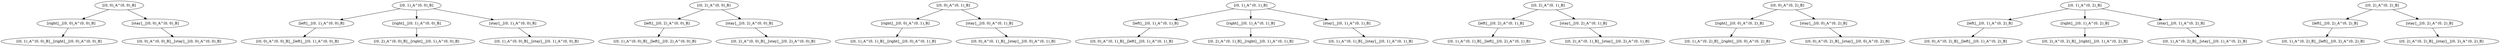strict digraph  {
"[(0, 0)_A^(0, 0)_B]";
"[right]__[(0, 0)_A^(0, 0)_B]";
"[(0, 1)_A^(0, 0)_B]__[right]__[(0, 0)_A^(0, 0)_B]";
"[stay]__[(0, 0)_A^(0, 0)_B]";
"[(0, 0)_A^(0, 0)_B]__[stay]__[(0, 0)_A^(0, 0)_B]";
"[(0, 1)_A^(0, 0)_B]";
"[left]__[(0, 1)_A^(0, 0)_B]";
"[(0, 0)_A^(0, 0)_B]__[left]__[(0, 1)_A^(0, 0)_B]";
"[right]__[(0, 1)_A^(0, 0)_B]";
"[(0, 2)_A^(0, 0)_B]__[right]__[(0, 1)_A^(0, 0)_B]";
"[stay]__[(0, 1)_A^(0, 0)_B]";
"[(0, 1)_A^(0, 0)_B]__[stay]__[(0, 1)_A^(0, 0)_B]";
"[(0, 2)_A^(0, 0)_B]";
"[left]__[(0, 2)_A^(0, 0)_B]";
"[(0, 1)_A^(0, 0)_B]__[left]__[(0, 2)_A^(0, 0)_B]";
"[stay]__[(0, 2)_A^(0, 0)_B]";
"[(0, 2)_A^(0, 0)_B]__[stay]__[(0, 2)_A^(0, 0)_B]";
"[(0, 0)_A^(0, 1)_B]";
"[right]__[(0, 0)_A^(0, 1)_B]";
"[(0, 1)_A^(0, 1)_B]__[right]__[(0, 0)_A^(0, 1)_B]";
"[stay]__[(0, 0)_A^(0, 1)_B]";
"[(0, 0)_A^(0, 1)_B]__[stay]__[(0, 0)_A^(0, 1)_B]";
"[(0, 1)_A^(0, 1)_B]";
"[left]__[(0, 1)_A^(0, 1)_B]";
"[(0, 0)_A^(0, 1)_B]__[left]__[(0, 1)_A^(0, 1)_B]";
"[right]__[(0, 1)_A^(0, 1)_B]";
"[(0, 2)_A^(0, 1)_B]__[right]__[(0, 1)_A^(0, 1)_B]";
"[stay]__[(0, 1)_A^(0, 1)_B]";
"[(0, 1)_A^(0, 1)_B]__[stay]__[(0, 1)_A^(0, 1)_B]";
"[(0, 2)_A^(0, 1)_B]";
"[left]__[(0, 2)_A^(0, 1)_B]";
"[(0, 1)_A^(0, 1)_B]__[left]__[(0, 2)_A^(0, 1)_B]";
"[stay]__[(0, 2)_A^(0, 1)_B]";
"[(0, 2)_A^(0, 1)_B]__[stay]__[(0, 2)_A^(0, 1)_B]";
"[(0, 0)_A^(0, 2)_B]";
"[right]__[(0, 0)_A^(0, 2)_B]";
"[(0, 1)_A^(0, 2)_B]__[right]__[(0, 0)_A^(0, 2)_B]";
"[stay]__[(0, 0)_A^(0, 2)_B]";
"[(0, 0)_A^(0, 2)_B]__[stay]__[(0, 0)_A^(0, 2)_B]";
"[(0, 1)_A^(0, 2)_B]";
"[left]__[(0, 1)_A^(0, 2)_B]";
"[(0, 0)_A^(0, 2)_B]__[left]__[(0, 1)_A^(0, 2)_B]";
"[right]__[(0, 1)_A^(0, 2)_B]";
"[(0, 2)_A^(0, 2)_B]__[right]__[(0, 1)_A^(0, 2)_B]";
"[stay]__[(0, 1)_A^(0, 2)_B]";
"[(0, 1)_A^(0, 2)_B]__[stay]__[(0, 1)_A^(0, 2)_B]";
"[(0, 2)_A^(0, 2)_B]";
"[left]__[(0, 2)_A^(0, 2)_B]";
"[(0, 1)_A^(0, 2)_B]__[left]__[(0, 2)_A^(0, 2)_B]";
"[stay]__[(0, 2)_A^(0, 2)_B]";
"[(0, 2)_A^(0, 2)_B]__[stay]__[(0, 2)_A^(0, 2)_B]";
"[(0, 0)_A^(0, 0)_B]" -> "[right]__[(0, 0)_A^(0, 0)_B]";
"[(0, 0)_A^(0, 0)_B]" -> "[stay]__[(0, 0)_A^(0, 0)_B]";
"[right]__[(0, 0)_A^(0, 0)_B]" -> "[(0, 1)_A^(0, 0)_B]__[right]__[(0, 0)_A^(0, 0)_B]"  [weight="1.0"];
"[stay]__[(0, 0)_A^(0, 0)_B]" -> "[(0, 0)_A^(0, 0)_B]__[stay]__[(0, 0)_A^(0, 0)_B]"  [weight="1.0"];
"[(0, 1)_A^(0, 0)_B]" -> "[left]__[(0, 1)_A^(0, 0)_B]";
"[(0, 1)_A^(0, 0)_B]" -> "[right]__[(0, 1)_A^(0, 0)_B]";
"[(0, 1)_A^(0, 0)_B]" -> "[stay]__[(0, 1)_A^(0, 0)_B]";
"[left]__[(0, 1)_A^(0, 0)_B]" -> "[(0, 0)_A^(0, 0)_B]__[left]__[(0, 1)_A^(0, 0)_B]"  [weight="1.0"];
"[right]__[(0, 1)_A^(0, 0)_B]" -> "[(0, 2)_A^(0, 0)_B]__[right]__[(0, 1)_A^(0, 0)_B]"  [weight="1.0"];
"[stay]__[(0, 1)_A^(0, 0)_B]" -> "[(0, 1)_A^(0, 0)_B]__[stay]__[(0, 1)_A^(0, 0)_B]"  [weight="1.0"];
"[(0, 2)_A^(0, 0)_B]" -> "[left]__[(0, 2)_A^(0, 0)_B]";
"[(0, 2)_A^(0, 0)_B]" -> "[stay]__[(0, 2)_A^(0, 0)_B]";
"[left]__[(0, 2)_A^(0, 0)_B]" -> "[(0, 1)_A^(0, 0)_B]__[left]__[(0, 2)_A^(0, 0)_B]"  [weight="1.0"];
"[stay]__[(0, 2)_A^(0, 0)_B]" -> "[(0, 2)_A^(0, 0)_B]__[stay]__[(0, 2)_A^(0, 0)_B]"  [weight="1.0"];
"[(0, 0)_A^(0, 1)_B]" -> "[right]__[(0, 0)_A^(0, 1)_B]";
"[(0, 0)_A^(0, 1)_B]" -> "[stay]__[(0, 0)_A^(0, 1)_B]";
"[right]__[(0, 0)_A^(0, 1)_B]" -> "[(0, 1)_A^(0, 1)_B]__[right]__[(0, 0)_A^(0, 1)_B]"  [weight="1.0"];
"[stay]__[(0, 0)_A^(0, 1)_B]" -> "[(0, 0)_A^(0, 1)_B]__[stay]__[(0, 0)_A^(0, 1)_B]"  [weight="1.0"];
"[(0, 1)_A^(0, 1)_B]" -> "[left]__[(0, 1)_A^(0, 1)_B]";
"[(0, 1)_A^(0, 1)_B]" -> "[right]__[(0, 1)_A^(0, 1)_B]";
"[(0, 1)_A^(0, 1)_B]" -> "[stay]__[(0, 1)_A^(0, 1)_B]";
"[left]__[(0, 1)_A^(0, 1)_B]" -> "[(0, 0)_A^(0, 1)_B]__[left]__[(0, 1)_A^(0, 1)_B]"  [weight="1.0"];
"[right]__[(0, 1)_A^(0, 1)_B]" -> "[(0, 2)_A^(0, 1)_B]__[right]__[(0, 1)_A^(0, 1)_B]"  [weight="1.0"];
"[stay]__[(0, 1)_A^(0, 1)_B]" -> "[(0, 1)_A^(0, 1)_B]__[stay]__[(0, 1)_A^(0, 1)_B]"  [weight="1.0"];
"[(0, 2)_A^(0, 1)_B]" -> "[left]__[(0, 2)_A^(0, 1)_B]";
"[(0, 2)_A^(0, 1)_B]" -> "[stay]__[(0, 2)_A^(0, 1)_B]";
"[left]__[(0, 2)_A^(0, 1)_B]" -> "[(0, 1)_A^(0, 1)_B]__[left]__[(0, 2)_A^(0, 1)_B]"  [weight="1.0"];
"[stay]__[(0, 2)_A^(0, 1)_B]" -> "[(0, 2)_A^(0, 1)_B]__[stay]__[(0, 2)_A^(0, 1)_B]"  [weight="1.0"];
"[(0, 0)_A^(0, 2)_B]" -> "[right]__[(0, 0)_A^(0, 2)_B]";
"[(0, 0)_A^(0, 2)_B]" -> "[stay]__[(0, 0)_A^(0, 2)_B]";
"[right]__[(0, 0)_A^(0, 2)_B]" -> "[(0, 1)_A^(0, 2)_B]__[right]__[(0, 0)_A^(0, 2)_B]"  [weight="1.0"];
"[stay]__[(0, 0)_A^(0, 2)_B]" -> "[(0, 0)_A^(0, 2)_B]__[stay]__[(0, 0)_A^(0, 2)_B]"  [weight="1.0"];
"[(0, 1)_A^(0, 2)_B]" -> "[left]__[(0, 1)_A^(0, 2)_B]";
"[(0, 1)_A^(0, 2)_B]" -> "[right]__[(0, 1)_A^(0, 2)_B]";
"[(0, 1)_A^(0, 2)_B]" -> "[stay]__[(0, 1)_A^(0, 2)_B]";
"[left]__[(0, 1)_A^(0, 2)_B]" -> "[(0, 0)_A^(0, 2)_B]__[left]__[(0, 1)_A^(0, 2)_B]"  [weight="1.0"];
"[right]__[(0, 1)_A^(0, 2)_B]" -> "[(0, 2)_A^(0, 2)_B]__[right]__[(0, 1)_A^(0, 2)_B]"  [weight="1.0"];
"[stay]__[(0, 1)_A^(0, 2)_B]" -> "[(0, 1)_A^(0, 2)_B]__[stay]__[(0, 1)_A^(0, 2)_B]"  [weight="1.0"];
"[(0, 2)_A^(0, 2)_B]" -> "[left]__[(0, 2)_A^(0, 2)_B]";
"[(0, 2)_A^(0, 2)_B]" -> "[stay]__[(0, 2)_A^(0, 2)_B]";
"[left]__[(0, 2)_A^(0, 2)_B]" -> "[(0, 1)_A^(0, 2)_B]__[left]__[(0, 2)_A^(0, 2)_B]"  [weight="1.0"];
"[stay]__[(0, 2)_A^(0, 2)_B]" -> "[(0, 2)_A^(0, 2)_B]__[stay]__[(0, 2)_A^(0, 2)_B]"  [weight="1.0"];
}
